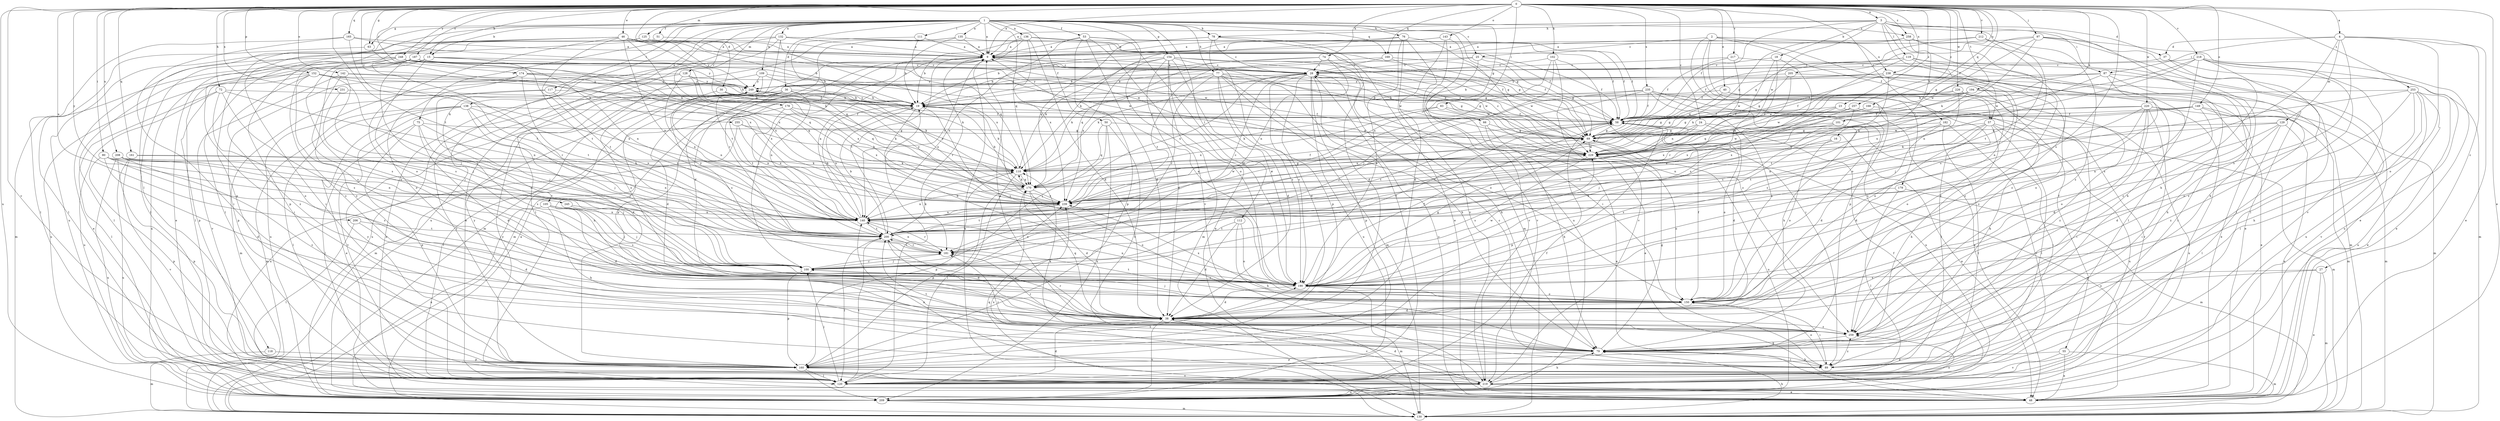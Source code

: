 strict digraph  {
0;
1;
2;
3;
4;
9;
15;
16;
18;
19;
23;
24;
25;
27;
28;
30;
36;
37;
38;
40;
46;
48;
50;
51;
53;
55;
57;
58;
63;
66;
69;
72;
74;
75;
76;
77;
78;
79;
80;
83;
87;
89;
97;
100;
101;
102;
105;
109;
110;
111;
112;
117;
118;
119;
120;
125;
128;
129;
130;
132;
135;
136;
138;
140;
142;
143;
149;
150;
152;
154;
160;
161;
165;
168;
169;
170;
174;
178;
179;
181;
182;
187;
190;
194;
200;
205;
206;
208;
209;
212;
217;
218;
219;
220;
226;
229;
231;
235;
238;
239;
245;
248;
249;
253;
255;
257;
258;
259;
0 -> 3  [label=a];
0 -> 4  [label=a];
0 -> 9  [label=a];
0 -> 15  [label=b];
0 -> 23  [label=c];
0 -> 24  [label=c];
0 -> 30  [label=d];
0 -> 40  [label=e];
0 -> 46  [label=e];
0 -> 48  [label=e];
0 -> 63  [label=g];
0 -> 72  [label=h];
0 -> 74  [label=h];
0 -> 80  [label=i];
0 -> 83  [label=i];
0 -> 97  [label=j];
0 -> 101  [label=k];
0 -> 102  [label=k];
0 -> 125  [label=m];
0 -> 142  [label=o];
0 -> 143  [label=o];
0 -> 149  [label=o];
0 -> 152  [label=p];
0 -> 161  [label=q];
0 -> 165  [label=q];
0 -> 168  [label=q];
0 -> 169  [label=q];
0 -> 174  [label=r];
0 -> 182  [label=s];
0 -> 187  [label=s];
0 -> 190  [label=s];
0 -> 194  [label=t];
0 -> 200  [label=t];
0 -> 205  [label=u];
0 -> 206  [label=u];
0 -> 208  [label=u];
0 -> 209  [label=u];
0 -> 212  [label=v];
0 -> 217  [label=v];
0 -> 218  [label=v];
0 -> 219  [label=v];
0 -> 220  [label=w];
0 -> 226  [label=w];
0 -> 231  [label=x];
0 -> 235  [label=x];
0 -> 238  [label=x];
0 -> 245  [label=y];
0 -> 248  [label=y];
0 -> 253  [label=z];
0 -> 255  [label=z];
0 -> 257  [label=z];
0 -> 258  [label=z];
1 -> 9  [label=a];
1 -> 15  [label=b];
1 -> 25  [label=c];
1 -> 36  [label=d];
1 -> 50  [label=f];
1 -> 51  [label=f];
1 -> 53  [label=f];
1 -> 63  [label=g];
1 -> 66  [label=g];
1 -> 69  [label=g];
1 -> 75  [label=h];
1 -> 76  [label=h];
1 -> 77  [label=h];
1 -> 78  [label=h];
1 -> 105  [label=k];
1 -> 109  [label=k];
1 -> 111  [label=l];
1 -> 112  [label=l];
1 -> 117  [label=l];
1 -> 118  [label=l];
1 -> 128  [label=m];
1 -> 132  [label=n];
1 -> 135  [label=n];
1 -> 136  [label=n];
1 -> 138  [label=n];
1 -> 154  [label=p];
1 -> 160  [label=p];
1 -> 169  [label=q];
1 -> 170  [label=q];
1 -> 178  [label=r];
1 -> 219  [label=v];
1 -> 258  [label=z];
2 -> 25  [label=c];
2 -> 55  [label=f];
2 -> 57  [label=f];
2 -> 150  [label=o];
2 -> 160  [label=p];
2 -> 179  [label=r];
2 -> 238  [label=x];
3 -> 9  [label=a];
3 -> 16  [label=b];
3 -> 18  [label=b];
3 -> 37  [label=d];
3 -> 57  [label=f];
3 -> 58  [label=f];
3 -> 78  [label=h];
3 -> 79  [label=h];
3 -> 87  [label=i];
3 -> 119  [label=l];
3 -> 229  [label=w];
3 -> 259  [label=z];
4 -> 27  [label=c];
4 -> 37  [label=d];
4 -> 48  [label=e];
4 -> 87  [label=i];
4 -> 129  [label=m];
4 -> 150  [label=o];
4 -> 181  [label=r];
4 -> 190  [label=s];
9 -> 28  [label=c];
9 -> 100  [label=j];
9 -> 130  [label=m];
9 -> 160  [label=p];
9 -> 181  [label=r];
9 -> 200  [label=t];
9 -> 229  [label=w];
15 -> 19  [label=b];
15 -> 28  [label=c];
15 -> 120  [label=l];
15 -> 190  [label=s];
15 -> 200  [label=t];
15 -> 209  [label=u];
15 -> 259  [label=z];
16 -> 150  [label=o];
16 -> 190  [label=s];
16 -> 229  [label=w];
18 -> 28  [label=c];
18 -> 140  [label=n];
18 -> 181  [label=r];
18 -> 190  [label=s];
19 -> 58  [label=f];
19 -> 120  [label=l];
19 -> 140  [label=n];
19 -> 190  [label=s];
19 -> 249  [label=y];
23 -> 58  [label=f];
23 -> 89  [label=i];
23 -> 181  [label=r];
23 -> 239  [label=x];
24 -> 38  [label=d];
24 -> 48  [label=e];
24 -> 69  [label=g];
24 -> 200  [label=t];
24 -> 239  [label=x];
25 -> 19  [label=b];
25 -> 28  [label=c];
25 -> 58  [label=f];
25 -> 69  [label=g];
25 -> 219  [label=v];
27 -> 48  [label=e];
27 -> 130  [label=m];
27 -> 150  [label=o];
27 -> 190  [label=s];
28 -> 9  [label=a];
28 -> 38  [label=d];
28 -> 79  [label=h];
28 -> 110  [label=k];
28 -> 120  [label=l];
28 -> 160  [label=p];
28 -> 190  [label=s];
28 -> 209  [label=u];
28 -> 239  [label=x];
28 -> 249  [label=y];
30 -> 19  [label=b];
30 -> 110  [label=k];
30 -> 140  [label=n];
30 -> 170  [label=q];
36 -> 19  [label=b];
36 -> 38  [label=d];
36 -> 79  [label=h];
36 -> 130  [label=m];
36 -> 140  [label=n];
36 -> 190  [label=s];
36 -> 200  [label=t];
36 -> 239  [label=x];
37 -> 28  [label=c];
37 -> 130  [label=m];
37 -> 259  [label=z];
38 -> 170  [label=q];
38 -> 181  [label=r];
38 -> 200  [label=t];
38 -> 209  [label=u];
38 -> 219  [label=v];
38 -> 259  [label=z];
40 -> 19  [label=b];
40 -> 69  [label=g];
40 -> 120  [label=l];
40 -> 219  [label=v];
46 -> 9  [label=a];
46 -> 19  [label=b];
46 -> 89  [label=i];
46 -> 140  [label=n];
46 -> 150  [label=o];
46 -> 170  [label=q];
46 -> 200  [label=t];
46 -> 209  [label=u];
46 -> 229  [label=w];
46 -> 239  [label=x];
46 -> 249  [label=y];
48 -> 9  [label=a];
48 -> 28  [label=c];
48 -> 229  [label=w];
48 -> 239  [label=x];
50 -> 69  [label=g];
50 -> 79  [label=h];
50 -> 100  [label=j];
50 -> 170  [label=q];
50 -> 209  [label=u];
51 -> 9  [label=a];
51 -> 120  [label=l];
51 -> 160  [label=p];
53 -> 9  [label=a];
53 -> 38  [label=d];
53 -> 58  [label=f];
53 -> 140  [label=n];
53 -> 150  [label=o];
53 -> 160  [label=p];
53 -> 190  [label=s];
55 -> 48  [label=e];
55 -> 130  [label=m];
55 -> 160  [label=p];
55 -> 219  [label=v];
57 -> 38  [label=d];
57 -> 69  [label=g];
57 -> 79  [label=h];
57 -> 120  [label=l];
57 -> 130  [label=m];
57 -> 140  [label=n];
57 -> 200  [label=t];
57 -> 209  [label=u];
58 -> 69  [label=g];
58 -> 150  [label=o];
58 -> 160  [label=p];
58 -> 200  [label=t];
63 -> 120  [label=l];
63 -> 239  [label=x];
66 -> 48  [label=e];
66 -> 69  [label=g];
66 -> 79  [label=h];
69 -> 9  [label=a];
69 -> 28  [label=c];
69 -> 209  [label=u];
69 -> 229  [label=w];
72 -> 19  [label=b];
72 -> 120  [label=l];
72 -> 140  [label=n];
72 -> 150  [label=o];
72 -> 190  [label=s];
72 -> 209  [label=u];
74 -> 19  [label=b];
74 -> 28  [label=c];
74 -> 140  [label=n];
74 -> 170  [label=q];
74 -> 219  [label=v];
75 -> 38  [label=d];
75 -> 69  [label=g];
75 -> 100  [label=j];
75 -> 120  [label=l];
75 -> 160  [label=p];
75 -> 190  [label=s];
76 -> 9  [label=a];
76 -> 110  [label=k];
76 -> 130  [label=m];
76 -> 190  [label=s];
76 -> 219  [label=v];
76 -> 259  [label=z];
77 -> 38  [label=d];
77 -> 69  [label=g];
77 -> 79  [label=h];
77 -> 110  [label=k];
77 -> 130  [label=m];
77 -> 150  [label=o];
77 -> 181  [label=r];
77 -> 190  [label=s];
77 -> 229  [label=w];
77 -> 249  [label=y];
78 -> 9  [label=a];
78 -> 28  [label=c];
78 -> 38  [label=d];
78 -> 48  [label=e];
78 -> 160  [label=p];
78 -> 170  [label=q];
79 -> 69  [label=g];
79 -> 89  [label=i];
79 -> 110  [label=k];
79 -> 160  [label=p];
79 -> 181  [label=r];
79 -> 200  [label=t];
79 -> 249  [label=y];
80 -> 38  [label=d];
80 -> 100  [label=j];
80 -> 110  [label=k];
80 -> 140  [label=n];
80 -> 160  [label=p];
80 -> 190  [label=s];
83 -> 48  [label=e];
83 -> 58  [label=f];
83 -> 110  [label=k];
83 -> 239  [label=x];
87 -> 58  [label=f];
87 -> 79  [label=h];
87 -> 150  [label=o];
87 -> 209  [label=u];
87 -> 239  [label=x];
87 -> 249  [label=y];
89 -> 28  [label=c];
89 -> 79  [label=h];
89 -> 150  [label=o];
89 -> 259  [label=z];
97 -> 9  [label=a];
97 -> 69  [label=g];
97 -> 79  [label=h];
97 -> 110  [label=k];
97 -> 120  [label=l];
97 -> 219  [label=v];
97 -> 229  [label=w];
100 -> 58  [label=f];
100 -> 160  [label=p];
100 -> 181  [label=r];
100 -> 190  [label=s];
100 -> 239  [label=x];
101 -> 69  [label=g];
101 -> 89  [label=i];
101 -> 229  [label=w];
101 -> 239  [label=x];
102 -> 28  [label=c];
102 -> 89  [label=i];
102 -> 100  [label=j];
102 -> 219  [label=v];
102 -> 239  [label=x];
105 -> 38  [label=d];
105 -> 79  [label=h];
105 -> 100  [label=j];
105 -> 140  [label=n];
105 -> 190  [label=s];
105 -> 209  [label=u];
109 -> 110  [label=k];
109 -> 150  [label=o];
109 -> 209  [label=u];
109 -> 229  [label=w];
109 -> 249  [label=y];
110 -> 19  [label=b];
110 -> 120  [label=l];
110 -> 160  [label=p];
110 -> 170  [label=q];
111 -> 9  [label=a];
111 -> 170  [label=q];
111 -> 181  [label=r];
112 -> 38  [label=d];
112 -> 79  [label=h];
112 -> 150  [label=o];
112 -> 200  [label=t];
117 -> 19  [label=b];
117 -> 100  [label=j];
117 -> 130  [label=m];
117 -> 200  [label=t];
118 -> 130  [label=m];
118 -> 160  [label=p];
119 -> 28  [label=c];
119 -> 48  [label=e];
119 -> 58  [label=f];
119 -> 120  [label=l];
119 -> 239  [label=x];
119 -> 259  [label=z];
120 -> 38  [label=d];
120 -> 58  [label=f];
120 -> 100  [label=j];
120 -> 200  [label=t];
120 -> 249  [label=y];
125 -> 9  [label=a];
125 -> 28  [label=c];
125 -> 48  [label=e];
125 -> 120  [label=l];
125 -> 229  [label=w];
128 -> 48  [label=e];
128 -> 69  [label=g];
128 -> 140  [label=n];
128 -> 209  [label=u];
128 -> 239  [label=x];
128 -> 249  [label=y];
129 -> 38  [label=d];
129 -> 48  [label=e];
129 -> 69  [label=g];
129 -> 110  [label=k];
129 -> 120  [label=l];
129 -> 140  [label=n];
130 -> 9  [label=a];
130 -> 79  [label=h];
130 -> 170  [label=q];
132 -> 9  [label=a];
132 -> 48  [label=e];
132 -> 58  [label=f];
132 -> 69  [label=g];
132 -> 120  [label=l];
132 -> 200  [label=t];
132 -> 209  [label=u];
132 -> 239  [label=x];
135 -> 9  [label=a];
135 -> 19  [label=b];
135 -> 38  [label=d];
135 -> 58  [label=f];
135 -> 130  [label=m];
136 -> 9  [label=a];
136 -> 19  [label=b];
136 -> 38  [label=d];
136 -> 58  [label=f];
136 -> 69  [label=g];
136 -> 140  [label=n];
136 -> 239  [label=x];
138 -> 38  [label=d];
138 -> 48  [label=e];
138 -> 58  [label=f];
138 -> 100  [label=j];
138 -> 120  [label=l];
138 -> 130  [label=m];
138 -> 140  [label=n];
138 -> 219  [label=v];
140 -> 9  [label=a];
140 -> 19  [label=b];
140 -> 181  [label=r];
140 -> 200  [label=t];
142 -> 19  [label=b];
142 -> 100  [label=j];
142 -> 190  [label=s];
142 -> 219  [label=v];
142 -> 249  [label=y];
143 -> 9  [label=a];
143 -> 19  [label=b];
143 -> 38  [label=d];
143 -> 89  [label=i];
143 -> 209  [label=u];
149 -> 58  [label=f];
149 -> 69  [label=g];
149 -> 130  [label=m];
149 -> 150  [label=o];
149 -> 229  [label=w];
149 -> 259  [label=z];
150 -> 38  [label=d];
150 -> 58  [label=f];
150 -> 89  [label=i];
150 -> 100  [label=j];
150 -> 200  [label=t];
150 -> 239  [label=x];
152 -> 160  [label=p];
152 -> 170  [label=q];
152 -> 181  [label=r];
152 -> 190  [label=s];
152 -> 209  [label=u];
152 -> 239  [label=x];
152 -> 249  [label=y];
152 -> 259  [label=z];
154 -> 19  [label=b];
154 -> 28  [label=c];
154 -> 38  [label=d];
154 -> 48  [label=e];
154 -> 58  [label=f];
154 -> 69  [label=g];
154 -> 110  [label=k];
154 -> 130  [label=m];
154 -> 190  [label=s];
154 -> 229  [label=w];
154 -> 239  [label=x];
160 -> 120  [label=l];
160 -> 190  [label=s];
160 -> 209  [label=u];
160 -> 219  [label=v];
160 -> 249  [label=y];
161 -> 110  [label=k];
161 -> 140  [label=n];
161 -> 209  [label=u];
161 -> 219  [label=v];
165 -> 9  [label=a];
165 -> 89  [label=i];
165 -> 110  [label=k];
165 -> 120  [label=l];
165 -> 200  [label=t];
168 -> 58  [label=f];
168 -> 69  [label=g];
168 -> 209  [label=u];
169 -> 28  [label=c];
169 -> 58  [label=f];
169 -> 200  [label=t];
169 -> 229  [label=w];
170 -> 19  [label=b];
170 -> 38  [label=d];
170 -> 58  [label=f];
170 -> 69  [label=g];
170 -> 110  [label=k];
170 -> 140  [label=n];
170 -> 150  [label=o];
170 -> 160  [label=p];
170 -> 229  [label=w];
170 -> 239  [label=x];
170 -> 249  [label=y];
174 -> 58  [label=f];
174 -> 150  [label=o];
174 -> 160  [label=p];
174 -> 200  [label=t];
174 -> 239  [label=x];
174 -> 249  [label=y];
178 -> 58  [label=f];
178 -> 110  [label=k];
178 -> 120  [label=l];
178 -> 140  [label=n];
178 -> 239  [label=x];
179 -> 120  [label=l];
179 -> 130  [label=m];
179 -> 239  [label=x];
181 -> 100  [label=j];
181 -> 140  [label=n];
182 -> 38  [label=d];
182 -> 69  [label=g];
182 -> 120  [label=l];
182 -> 140  [label=n];
182 -> 219  [label=v];
187 -> 28  [label=c];
187 -> 89  [label=i];
187 -> 100  [label=j];
187 -> 130  [label=m];
187 -> 229  [label=w];
187 -> 239  [label=x];
187 -> 259  [label=z];
190 -> 9  [label=a];
190 -> 19  [label=b];
190 -> 38  [label=d];
190 -> 58  [label=f];
190 -> 69  [label=g];
190 -> 130  [label=m];
190 -> 140  [label=n];
190 -> 150  [label=o];
190 -> 229  [label=w];
194 -> 19  [label=b];
194 -> 48  [label=e];
194 -> 58  [label=f];
194 -> 130  [label=m];
194 -> 200  [label=t];
194 -> 229  [label=w];
194 -> 239  [label=x];
200 -> 19  [label=b];
200 -> 28  [label=c];
200 -> 38  [label=d];
200 -> 110  [label=k];
200 -> 120  [label=l];
200 -> 181  [label=r];
200 -> 249  [label=y];
205 -> 69  [label=g];
205 -> 100  [label=j];
205 -> 229  [label=w];
205 -> 249  [label=y];
206 -> 38  [label=d];
206 -> 120  [label=l];
206 -> 200  [label=t];
208 -> 110  [label=k];
208 -> 140  [label=n];
208 -> 160  [label=p];
208 -> 200  [label=t];
208 -> 209  [label=u];
208 -> 259  [label=z];
209 -> 130  [label=m];
209 -> 259  [label=z];
212 -> 9  [label=a];
212 -> 69  [label=g];
212 -> 190  [label=s];
212 -> 200  [label=t];
217 -> 28  [label=c];
217 -> 58  [label=f];
217 -> 120  [label=l];
217 -> 229  [label=w];
218 -> 28  [label=c];
218 -> 48  [label=e];
218 -> 89  [label=i];
218 -> 140  [label=n];
218 -> 190  [label=s];
218 -> 209  [label=u];
218 -> 229  [label=w];
218 -> 259  [label=z];
219 -> 38  [label=d];
219 -> 48  [label=e];
219 -> 58  [label=f];
219 -> 79  [label=h];
219 -> 140  [label=n];
219 -> 209  [label=u];
219 -> 249  [label=y];
220 -> 38  [label=d];
220 -> 58  [label=f];
220 -> 89  [label=i];
220 -> 130  [label=m];
220 -> 150  [label=o];
220 -> 190  [label=s];
220 -> 219  [label=v];
220 -> 239  [label=x];
220 -> 259  [label=z];
226 -> 19  [label=b];
226 -> 89  [label=i];
226 -> 150  [label=o];
226 -> 170  [label=q];
226 -> 190  [label=s];
229 -> 110  [label=k];
229 -> 150  [label=o];
229 -> 190  [label=s];
231 -> 19  [label=b];
231 -> 100  [label=j];
235 -> 19  [label=b];
235 -> 48  [label=e];
235 -> 58  [label=f];
235 -> 79  [label=h];
235 -> 100  [label=j];
235 -> 150  [label=o];
235 -> 181  [label=r];
235 -> 209  [label=u];
238 -> 19  [label=b];
238 -> 38  [label=d];
238 -> 48  [label=e];
238 -> 58  [label=f];
238 -> 110  [label=k];
238 -> 130  [label=m];
238 -> 190  [label=s];
238 -> 249  [label=y];
238 -> 259  [label=z];
239 -> 140  [label=n];
239 -> 200  [label=t];
239 -> 249  [label=y];
245 -> 100  [label=j];
245 -> 140  [label=n];
248 -> 28  [label=c];
248 -> 48  [label=e];
248 -> 120  [label=l];
248 -> 140  [label=n];
248 -> 170  [label=q];
248 -> 181  [label=r];
248 -> 190  [label=s];
248 -> 249  [label=y];
249 -> 19  [label=b];
253 -> 19  [label=b];
253 -> 48  [label=e];
253 -> 79  [label=h];
253 -> 89  [label=i];
253 -> 140  [label=n];
253 -> 150  [label=o];
253 -> 209  [label=u];
253 -> 219  [label=v];
255 -> 69  [label=g];
255 -> 110  [label=k];
255 -> 209  [label=u];
255 -> 239  [label=x];
257 -> 58  [label=f];
257 -> 69  [label=g];
257 -> 79  [label=h];
257 -> 100  [label=j];
257 -> 239  [label=x];
258 -> 9  [label=a];
258 -> 48  [label=e];
258 -> 69  [label=g];
258 -> 79  [label=h];
258 -> 259  [label=z];
259 -> 9  [label=a];
259 -> 79  [label=h];
259 -> 181  [label=r];
}
